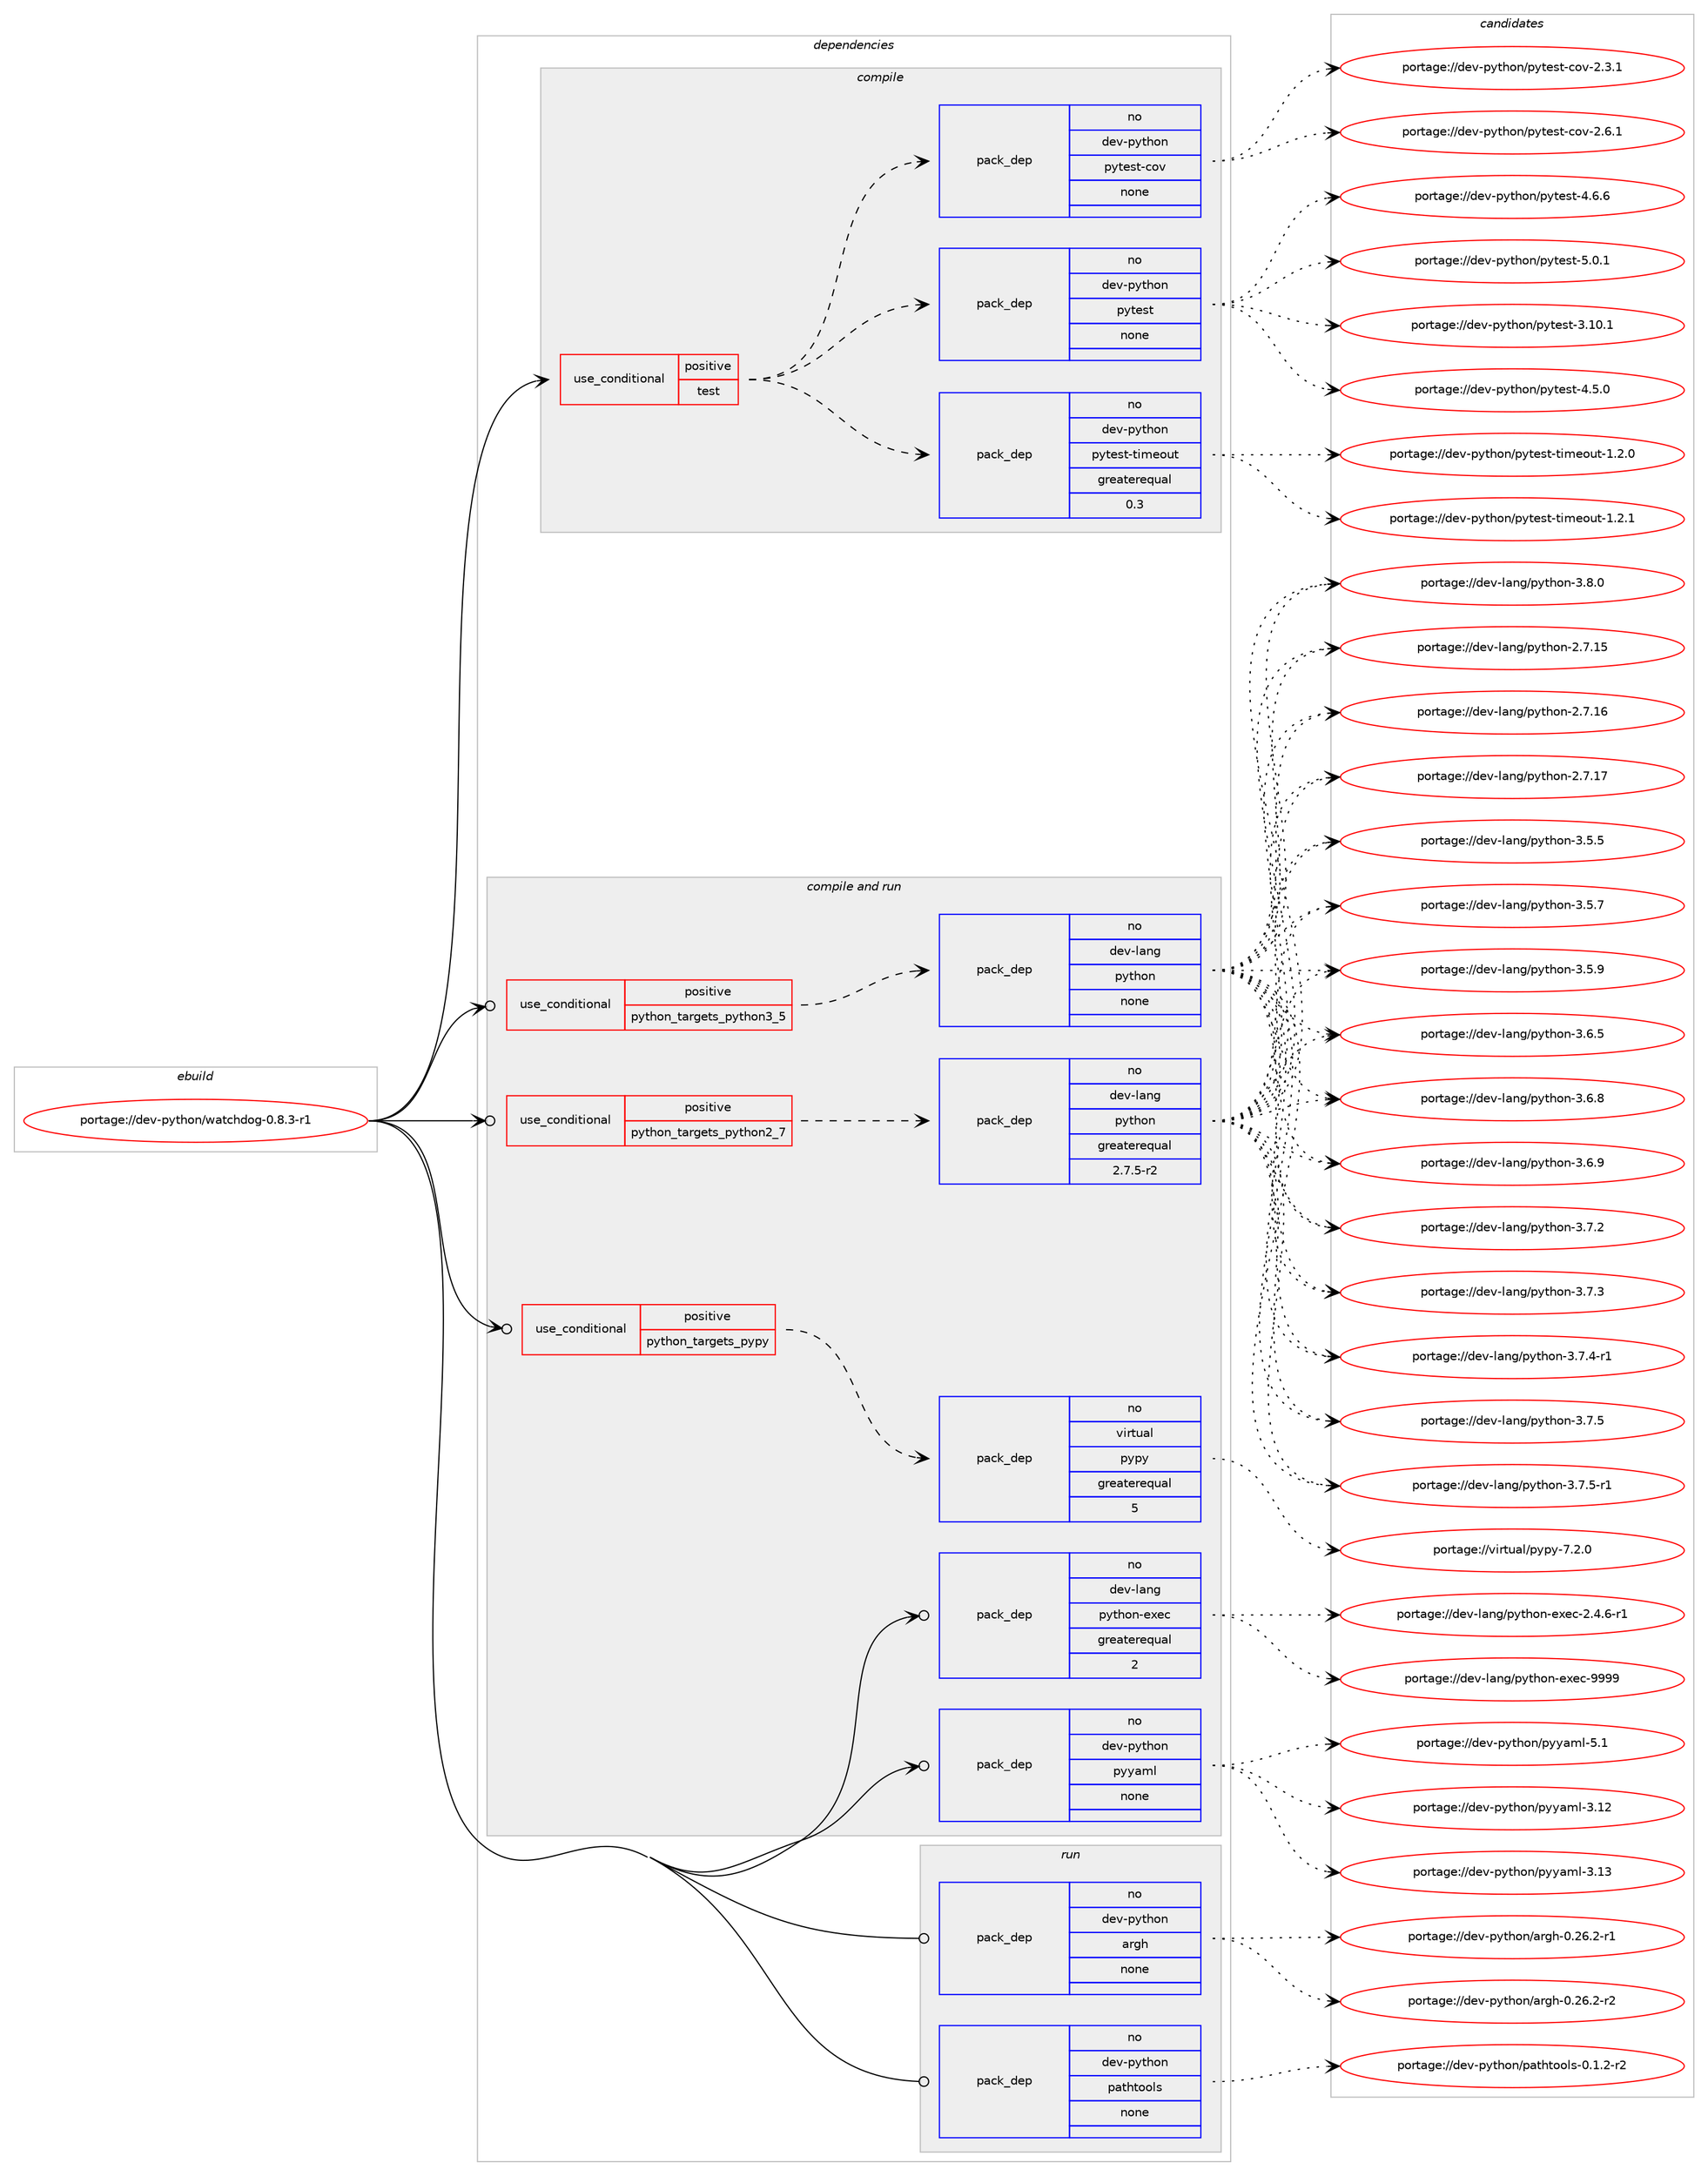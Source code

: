 digraph prolog {

# *************
# Graph options
# *************

newrank=true;
concentrate=true;
compound=true;
graph [rankdir=LR,fontname=Helvetica,fontsize=10,ranksep=1.5];#, ranksep=2.5, nodesep=0.2];
edge  [arrowhead=vee];
node  [fontname=Helvetica,fontsize=10];

# **********
# The ebuild
# **********

subgraph cluster_leftcol {
color=gray;
rank=same;
label=<<i>ebuild</i>>;
id [label="portage://dev-python/watchdog-0.8.3-r1", color=red, width=4, href="../dev-python/watchdog-0.8.3-r1.svg"];
}

# ****************
# The dependencies
# ****************

subgraph cluster_midcol {
color=gray;
label=<<i>dependencies</i>>;
subgraph cluster_compile {
fillcolor="#eeeeee";
style=filled;
label=<<i>compile</i>>;
subgraph cond40545 {
dependency178314 [label=<<TABLE BORDER="0" CELLBORDER="1" CELLSPACING="0" CELLPADDING="4"><TR><TD ROWSPAN="3" CELLPADDING="10">use_conditional</TD></TR><TR><TD>positive</TD></TR><TR><TD>test</TD></TR></TABLE>>, shape=none, color=red];
subgraph pack134358 {
dependency178315 [label=<<TABLE BORDER="0" CELLBORDER="1" CELLSPACING="0" CELLPADDING="4" WIDTH="220"><TR><TD ROWSPAN="6" CELLPADDING="30">pack_dep</TD></TR><TR><TD WIDTH="110">no</TD></TR><TR><TD>dev-python</TD></TR><TR><TD>pytest</TD></TR><TR><TD>none</TD></TR><TR><TD></TD></TR></TABLE>>, shape=none, color=blue];
}
dependency178314:e -> dependency178315:w [weight=20,style="dashed",arrowhead="vee"];
subgraph pack134359 {
dependency178316 [label=<<TABLE BORDER="0" CELLBORDER="1" CELLSPACING="0" CELLPADDING="4" WIDTH="220"><TR><TD ROWSPAN="6" CELLPADDING="30">pack_dep</TD></TR><TR><TD WIDTH="110">no</TD></TR><TR><TD>dev-python</TD></TR><TR><TD>pytest-cov</TD></TR><TR><TD>none</TD></TR><TR><TD></TD></TR></TABLE>>, shape=none, color=blue];
}
dependency178314:e -> dependency178316:w [weight=20,style="dashed",arrowhead="vee"];
subgraph pack134360 {
dependency178317 [label=<<TABLE BORDER="0" CELLBORDER="1" CELLSPACING="0" CELLPADDING="4" WIDTH="220"><TR><TD ROWSPAN="6" CELLPADDING="30">pack_dep</TD></TR><TR><TD WIDTH="110">no</TD></TR><TR><TD>dev-python</TD></TR><TR><TD>pytest-timeout</TD></TR><TR><TD>greaterequal</TD></TR><TR><TD>0.3</TD></TR></TABLE>>, shape=none, color=blue];
}
dependency178314:e -> dependency178317:w [weight=20,style="dashed",arrowhead="vee"];
}
id:e -> dependency178314:w [weight=20,style="solid",arrowhead="vee"];
}
subgraph cluster_compileandrun {
fillcolor="#eeeeee";
style=filled;
label=<<i>compile and run</i>>;
subgraph cond40546 {
dependency178318 [label=<<TABLE BORDER="0" CELLBORDER="1" CELLSPACING="0" CELLPADDING="4"><TR><TD ROWSPAN="3" CELLPADDING="10">use_conditional</TD></TR><TR><TD>positive</TD></TR><TR><TD>python_targets_pypy</TD></TR></TABLE>>, shape=none, color=red];
subgraph pack134361 {
dependency178319 [label=<<TABLE BORDER="0" CELLBORDER="1" CELLSPACING="0" CELLPADDING="4" WIDTH="220"><TR><TD ROWSPAN="6" CELLPADDING="30">pack_dep</TD></TR><TR><TD WIDTH="110">no</TD></TR><TR><TD>virtual</TD></TR><TR><TD>pypy</TD></TR><TR><TD>greaterequal</TD></TR><TR><TD>5</TD></TR></TABLE>>, shape=none, color=blue];
}
dependency178318:e -> dependency178319:w [weight=20,style="dashed",arrowhead="vee"];
}
id:e -> dependency178318:w [weight=20,style="solid",arrowhead="odotvee"];
subgraph cond40547 {
dependency178320 [label=<<TABLE BORDER="0" CELLBORDER="1" CELLSPACING="0" CELLPADDING="4"><TR><TD ROWSPAN="3" CELLPADDING="10">use_conditional</TD></TR><TR><TD>positive</TD></TR><TR><TD>python_targets_python2_7</TD></TR></TABLE>>, shape=none, color=red];
subgraph pack134362 {
dependency178321 [label=<<TABLE BORDER="0" CELLBORDER="1" CELLSPACING="0" CELLPADDING="4" WIDTH="220"><TR><TD ROWSPAN="6" CELLPADDING="30">pack_dep</TD></TR><TR><TD WIDTH="110">no</TD></TR><TR><TD>dev-lang</TD></TR><TR><TD>python</TD></TR><TR><TD>greaterequal</TD></TR><TR><TD>2.7.5-r2</TD></TR></TABLE>>, shape=none, color=blue];
}
dependency178320:e -> dependency178321:w [weight=20,style="dashed",arrowhead="vee"];
}
id:e -> dependency178320:w [weight=20,style="solid",arrowhead="odotvee"];
subgraph cond40548 {
dependency178322 [label=<<TABLE BORDER="0" CELLBORDER="1" CELLSPACING="0" CELLPADDING="4"><TR><TD ROWSPAN="3" CELLPADDING="10">use_conditional</TD></TR><TR><TD>positive</TD></TR><TR><TD>python_targets_python3_5</TD></TR></TABLE>>, shape=none, color=red];
subgraph pack134363 {
dependency178323 [label=<<TABLE BORDER="0" CELLBORDER="1" CELLSPACING="0" CELLPADDING="4" WIDTH="220"><TR><TD ROWSPAN="6" CELLPADDING="30">pack_dep</TD></TR><TR><TD WIDTH="110">no</TD></TR><TR><TD>dev-lang</TD></TR><TR><TD>python</TD></TR><TR><TD>none</TD></TR><TR><TD></TD></TR></TABLE>>, shape=none, color=blue];
}
dependency178322:e -> dependency178323:w [weight=20,style="dashed",arrowhead="vee"];
}
id:e -> dependency178322:w [weight=20,style="solid",arrowhead="odotvee"];
subgraph pack134364 {
dependency178324 [label=<<TABLE BORDER="0" CELLBORDER="1" CELLSPACING="0" CELLPADDING="4" WIDTH="220"><TR><TD ROWSPAN="6" CELLPADDING="30">pack_dep</TD></TR><TR><TD WIDTH="110">no</TD></TR><TR><TD>dev-lang</TD></TR><TR><TD>python-exec</TD></TR><TR><TD>greaterequal</TD></TR><TR><TD>2</TD></TR></TABLE>>, shape=none, color=blue];
}
id:e -> dependency178324:w [weight=20,style="solid",arrowhead="odotvee"];
subgraph pack134365 {
dependency178325 [label=<<TABLE BORDER="0" CELLBORDER="1" CELLSPACING="0" CELLPADDING="4" WIDTH="220"><TR><TD ROWSPAN="6" CELLPADDING="30">pack_dep</TD></TR><TR><TD WIDTH="110">no</TD></TR><TR><TD>dev-python</TD></TR><TR><TD>pyyaml</TD></TR><TR><TD>none</TD></TR><TR><TD></TD></TR></TABLE>>, shape=none, color=blue];
}
id:e -> dependency178325:w [weight=20,style="solid",arrowhead="odotvee"];
}
subgraph cluster_run {
fillcolor="#eeeeee";
style=filled;
label=<<i>run</i>>;
subgraph pack134366 {
dependency178326 [label=<<TABLE BORDER="0" CELLBORDER="1" CELLSPACING="0" CELLPADDING="4" WIDTH="220"><TR><TD ROWSPAN="6" CELLPADDING="30">pack_dep</TD></TR><TR><TD WIDTH="110">no</TD></TR><TR><TD>dev-python</TD></TR><TR><TD>argh</TD></TR><TR><TD>none</TD></TR><TR><TD></TD></TR></TABLE>>, shape=none, color=blue];
}
id:e -> dependency178326:w [weight=20,style="solid",arrowhead="odot"];
subgraph pack134367 {
dependency178327 [label=<<TABLE BORDER="0" CELLBORDER="1" CELLSPACING="0" CELLPADDING="4" WIDTH="220"><TR><TD ROWSPAN="6" CELLPADDING="30">pack_dep</TD></TR><TR><TD WIDTH="110">no</TD></TR><TR><TD>dev-python</TD></TR><TR><TD>pathtools</TD></TR><TR><TD>none</TD></TR><TR><TD></TD></TR></TABLE>>, shape=none, color=blue];
}
id:e -> dependency178327:w [weight=20,style="solid",arrowhead="odot"];
}
}

# **************
# The candidates
# **************

subgraph cluster_choices {
rank=same;
color=gray;
label=<<i>candidates</i>>;

subgraph choice134358 {
color=black;
nodesep=1;
choiceportage100101118451121211161041111104711212111610111511645514649484649 [label="portage://dev-python/pytest-3.10.1", color=red, width=4,href="../dev-python/pytest-3.10.1.svg"];
choiceportage1001011184511212111610411111047112121116101115116455246534648 [label="portage://dev-python/pytest-4.5.0", color=red, width=4,href="../dev-python/pytest-4.5.0.svg"];
choiceportage1001011184511212111610411111047112121116101115116455246544654 [label="portage://dev-python/pytest-4.6.6", color=red, width=4,href="../dev-python/pytest-4.6.6.svg"];
choiceportage1001011184511212111610411111047112121116101115116455346484649 [label="portage://dev-python/pytest-5.0.1", color=red, width=4,href="../dev-python/pytest-5.0.1.svg"];
dependency178315:e -> choiceportage100101118451121211161041111104711212111610111511645514649484649:w [style=dotted,weight="100"];
dependency178315:e -> choiceportage1001011184511212111610411111047112121116101115116455246534648:w [style=dotted,weight="100"];
dependency178315:e -> choiceportage1001011184511212111610411111047112121116101115116455246544654:w [style=dotted,weight="100"];
dependency178315:e -> choiceportage1001011184511212111610411111047112121116101115116455346484649:w [style=dotted,weight="100"];
}
subgraph choice134359 {
color=black;
nodesep=1;
choiceportage10010111845112121116104111110471121211161011151164599111118455046514649 [label="portage://dev-python/pytest-cov-2.3.1", color=red, width=4,href="../dev-python/pytest-cov-2.3.1.svg"];
choiceportage10010111845112121116104111110471121211161011151164599111118455046544649 [label="portage://dev-python/pytest-cov-2.6.1", color=red, width=4,href="../dev-python/pytest-cov-2.6.1.svg"];
dependency178316:e -> choiceportage10010111845112121116104111110471121211161011151164599111118455046514649:w [style=dotted,weight="100"];
dependency178316:e -> choiceportage10010111845112121116104111110471121211161011151164599111118455046544649:w [style=dotted,weight="100"];
}
subgraph choice134360 {
color=black;
nodesep=1;
choiceportage100101118451121211161041111104711212111610111511645116105109101111117116454946504648 [label="portage://dev-python/pytest-timeout-1.2.0", color=red, width=4,href="../dev-python/pytest-timeout-1.2.0.svg"];
choiceportage100101118451121211161041111104711212111610111511645116105109101111117116454946504649 [label="portage://dev-python/pytest-timeout-1.2.1", color=red, width=4,href="../dev-python/pytest-timeout-1.2.1.svg"];
dependency178317:e -> choiceportage100101118451121211161041111104711212111610111511645116105109101111117116454946504648:w [style=dotted,weight="100"];
dependency178317:e -> choiceportage100101118451121211161041111104711212111610111511645116105109101111117116454946504649:w [style=dotted,weight="100"];
}
subgraph choice134361 {
color=black;
nodesep=1;
choiceportage1181051141161179710847112121112121455546504648 [label="portage://virtual/pypy-7.2.0", color=red, width=4,href="../virtual/pypy-7.2.0.svg"];
dependency178319:e -> choiceportage1181051141161179710847112121112121455546504648:w [style=dotted,weight="100"];
}
subgraph choice134362 {
color=black;
nodesep=1;
choiceportage10010111845108971101034711212111610411111045504655464953 [label="portage://dev-lang/python-2.7.15", color=red, width=4,href="../dev-lang/python-2.7.15.svg"];
choiceportage10010111845108971101034711212111610411111045504655464954 [label="portage://dev-lang/python-2.7.16", color=red, width=4,href="../dev-lang/python-2.7.16.svg"];
choiceportage10010111845108971101034711212111610411111045504655464955 [label="portage://dev-lang/python-2.7.17", color=red, width=4,href="../dev-lang/python-2.7.17.svg"];
choiceportage100101118451089711010347112121116104111110455146534653 [label="portage://dev-lang/python-3.5.5", color=red, width=4,href="../dev-lang/python-3.5.5.svg"];
choiceportage100101118451089711010347112121116104111110455146534655 [label="portage://dev-lang/python-3.5.7", color=red, width=4,href="../dev-lang/python-3.5.7.svg"];
choiceportage100101118451089711010347112121116104111110455146534657 [label="portage://dev-lang/python-3.5.9", color=red, width=4,href="../dev-lang/python-3.5.9.svg"];
choiceportage100101118451089711010347112121116104111110455146544653 [label="portage://dev-lang/python-3.6.5", color=red, width=4,href="../dev-lang/python-3.6.5.svg"];
choiceportage100101118451089711010347112121116104111110455146544656 [label="portage://dev-lang/python-3.6.8", color=red, width=4,href="../dev-lang/python-3.6.8.svg"];
choiceportage100101118451089711010347112121116104111110455146544657 [label="portage://dev-lang/python-3.6.9", color=red, width=4,href="../dev-lang/python-3.6.9.svg"];
choiceportage100101118451089711010347112121116104111110455146554650 [label="portage://dev-lang/python-3.7.2", color=red, width=4,href="../dev-lang/python-3.7.2.svg"];
choiceportage100101118451089711010347112121116104111110455146554651 [label="portage://dev-lang/python-3.7.3", color=red, width=4,href="../dev-lang/python-3.7.3.svg"];
choiceportage1001011184510897110103471121211161041111104551465546524511449 [label="portage://dev-lang/python-3.7.4-r1", color=red, width=4,href="../dev-lang/python-3.7.4-r1.svg"];
choiceportage100101118451089711010347112121116104111110455146554653 [label="portage://dev-lang/python-3.7.5", color=red, width=4,href="../dev-lang/python-3.7.5.svg"];
choiceportage1001011184510897110103471121211161041111104551465546534511449 [label="portage://dev-lang/python-3.7.5-r1", color=red, width=4,href="../dev-lang/python-3.7.5-r1.svg"];
choiceportage100101118451089711010347112121116104111110455146564648 [label="portage://dev-lang/python-3.8.0", color=red, width=4,href="../dev-lang/python-3.8.0.svg"];
dependency178321:e -> choiceportage10010111845108971101034711212111610411111045504655464953:w [style=dotted,weight="100"];
dependency178321:e -> choiceportage10010111845108971101034711212111610411111045504655464954:w [style=dotted,weight="100"];
dependency178321:e -> choiceportage10010111845108971101034711212111610411111045504655464955:w [style=dotted,weight="100"];
dependency178321:e -> choiceportage100101118451089711010347112121116104111110455146534653:w [style=dotted,weight="100"];
dependency178321:e -> choiceportage100101118451089711010347112121116104111110455146534655:w [style=dotted,weight="100"];
dependency178321:e -> choiceportage100101118451089711010347112121116104111110455146534657:w [style=dotted,weight="100"];
dependency178321:e -> choiceportage100101118451089711010347112121116104111110455146544653:w [style=dotted,weight="100"];
dependency178321:e -> choiceportage100101118451089711010347112121116104111110455146544656:w [style=dotted,weight="100"];
dependency178321:e -> choiceportage100101118451089711010347112121116104111110455146544657:w [style=dotted,weight="100"];
dependency178321:e -> choiceportage100101118451089711010347112121116104111110455146554650:w [style=dotted,weight="100"];
dependency178321:e -> choiceportage100101118451089711010347112121116104111110455146554651:w [style=dotted,weight="100"];
dependency178321:e -> choiceportage1001011184510897110103471121211161041111104551465546524511449:w [style=dotted,weight="100"];
dependency178321:e -> choiceportage100101118451089711010347112121116104111110455146554653:w [style=dotted,weight="100"];
dependency178321:e -> choiceportage1001011184510897110103471121211161041111104551465546534511449:w [style=dotted,weight="100"];
dependency178321:e -> choiceportage100101118451089711010347112121116104111110455146564648:w [style=dotted,weight="100"];
}
subgraph choice134363 {
color=black;
nodesep=1;
choiceportage10010111845108971101034711212111610411111045504655464953 [label="portage://dev-lang/python-2.7.15", color=red, width=4,href="../dev-lang/python-2.7.15.svg"];
choiceportage10010111845108971101034711212111610411111045504655464954 [label="portage://dev-lang/python-2.7.16", color=red, width=4,href="../dev-lang/python-2.7.16.svg"];
choiceportage10010111845108971101034711212111610411111045504655464955 [label="portage://dev-lang/python-2.7.17", color=red, width=4,href="../dev-lang/python-2.7.17.svg"];
choiceportage100101118451089711010347112121116104111110455146534653 [label="portage://dev-lang/python-3.5.5", color=red, width=4,href="../dev-lang/python-3.5.5.svg"];
choiceportage100101118451089711010347112121116104111110455146534655 [label="portage://dev-lang/python-3.5.7", color=red, width=4,href="../dev-lang/python-3.5.7.svg"];
choiceportage100101118451089711010347112121116104111110455146534657 [label="portage://dev-lang/python-3.5.9", color=red, width=4,href="../dev-lang/python-3.5.9.svg"];
choiceportage100101118451089711010347112121116104111110455146544653 [label="portage://dev-lang/python-3.6.5", color=red, width=4,href="../dev-lang/python-3.6.5.svg"];
choiceportage100101118451089711010347112121116104111110455146544656 [label="portage://dev-lang/python-3.6.8", color=red, width=4,href="../dev-lang/python-3.6.8.svg"];
choiceportage100101118451089711010347112121116104111110455146544657 [label="portage://dev-lang/python-3.6.9", color=red, width=4,href="../dev-lang/python-3.6.9.svg"];
choiceportage100101118451089711010347112121116104111110455146554650 [label="portage://dev-lang/python-3.7.2", color=red, width=4,href="../dev-lang/python-3.7.2.svg"];
choiceportage100101118451089711010347112121116104111110455146554651 [label="portage://dev-lang/python-3.7.3", color=red, width=4,href="../dev-lang/python-3.7.3.svg"];
choiceportage1001011184510897110103471121211161041111104551465546524511449 [label="portage://dev-lang/python-3.7.4-r1", color=red, width=4,href="../dev-lang/python-3.7.4-r1.svg"];
choiceportage100101118451089711010347112121116104111110455146554653 [label="portage://dev-lang/python-3.7.5", color=red, width=4,href="../dev-lang/python-3.7.5.svg"];
choiceportage1001011184510897110103471121211161041111104551465546534511449 [label="portage://dev-lang/python-3.7.5-r1", color=red, width=4,href="../dev-lang/python-3.7.5-r1.svg"];
choiceportage100101118451089711010347112121116104111110455146564648 [label="portage://dev-lang/python-3.8.0", color=red, width=4,href="../dev-lang/python-3.8.0.svg"];
dependency178323:e -> choiceportage10010111845108971101034711212111610411111045504655464953:w [style=dotted,weight="100"];
dependency178323:e -> choiceportage10010111845108971101034711212111610411111045504655464954:w [style=dotted,weight="100"];
dependency178323:e -> choiceportage10010111845108971101034711212111610411111045504655464955:w [style=dotted,weight="100"];
dependency178323:e -> choiceportage100101118451089711010347112121116104111110455146534653:w [style=dotted,weight="100"];
dependency178323:e -> choiceportage100101118451089711010347112121116104111110455146534655:w [style=dotted,weight="100"];
dependency178323:e -> choiceportage100101118451089711010347112121116104111110455146534657:w [style=dotted,weight="100"];
dependency178323:e -> choiceportage100101118451089711010347112121116104111110455146544653:w [style=dotted,weight="100"];
dependency178323:e -> choiceportage100101118451089711010347112121116104111110455146544656:w [style=dotted,weight="100"];
dependency178323:e -> choiceportage100101118451089711010347112121116104111110455146544657:w [style=dotted,weight="100"];
dependency178323:e -> choiceportage100101118451089711010347112121116104111110455146554650:w [style=dotted,weight="100"];
dependency178323:e -> choiceportage100101118451089711010347112121116104111110455146554651:w [style=dotted,weight="100"];
dependency178323:e -> choiceportage1001011184510897110103471121211161041111104551465546524511449:w [style=dotted,weight="100"];
dependency178323:e -> choiceportage100101118451089711010347112121116104111110455146554653:w [style=dotted,weight="100"];
dependency178323:e -> choiceportage1001011184510897110103471121211161041111104551465546534511449:w [style=dotted,weight="100"];
dependency178323:e -> choiceportage100101118451089711010347112121116104111110455146564648:w [style=dotted,weight="100"];
}
subgraph choice134364 {
color=black;
nodesep=1;
choiceportage10010111845108971101034711212111610411111045101120101994550465246544511449 [label="portage://dev-lang/python-exec-2.4.6-r1", color=red, width=4,href="../dev-lang/python-exec-2.4.6-r1.svg"];
choiceportage10010111845108971101034711212111610411111045101120101994557575757 [label="portage://dev-lang/python-exec-9999", color=red, width=4,href="../dev-lang/python-exec-9999.svg"];
dependency178324:e -> choiceportage10010111845108971101034711212111610411111045101120101994550465246544511449:w [style=dotted,weight="100"];
dependency178324:e -> choiceportage10010111845108971101034711212111610411111045101120101994557575757:w [style=dotted,weight="100"];
}
subgraph choice134365 {
color=black;
nodesep=1;
choiceportage1001011184511212111610411111047112121121971091084551464950 [label="portage://dev-python/pyyaml-3.12", color=red, width=4,href="../dev-python/pyyaml-3.12.svg"];
choiceportage1001011184511212111610411111047112121121971091084551464951 [label="portage://dev-python/pyyaml-3.13", color=red, width=4,href="../dev-python/pyyaml-3.13.svg"];
choiceportage10010111845112121116104111110471121211219710910845534649 [label="portage://dev-python/pyyaml-5.1", color=red, width=4,href="../dev-python/pyyaml-5.1.svg"];
dependency178325:e -> choiceportage1001011184511212111610411111047112121121971091084551464950:w [style=dotted,weight="100"];
dependency178325:e -> choiceportage1001011184511212111610411111047112121121971091084551464951:w [style=dotted,weight="100"];
dependency178325:e -> choiceportage10010111845112121116104111110471121211219710910845534649:w [style=dotted,weight="100"];
}
subgraph choice134366 {
color=black;
nodesep=1;
choiceportage100101118451121211161041111104797114103104454846505446504511449 [label="portage://dev-python/argh-0.26.2-r1", color=red, width=4,href="../dev-python/argh-0.26.2-r1.svg"];
choiceportage100101118451121211161041111104797114103104454846505446504511450 [label="portage://dev-python/argh-0.26.2-r2", color=red, width=4,href="../dev-python/argh-0.26.2-r2.svg"];
dependency178326:e -> choiceportage100101118451121211161041111104797114103104454846505446504511449:w [style=dotted,weight="100"];
dependency178326:e -> choiceportage100101118451121211161041111104797114103104454846505446504511450:w [style=dotted,weight="100"];
}
subgraph choice134367 {
color=black;
nodesep=1;
choiceportage1001011184511212111610411111047112971161041161111111081154548464946504511450 [label="portage://dev-python/pathtools-0.1.2-r2", color=red, width=4,href="../dev-python/pathtools-0.1.2-r2.svg"];
dependency178327:e -> choiceportage1001011184511212111610411111047112971161041161111111081154548464946504511450:w [style=dotted,weight="100"];
}
}

}
